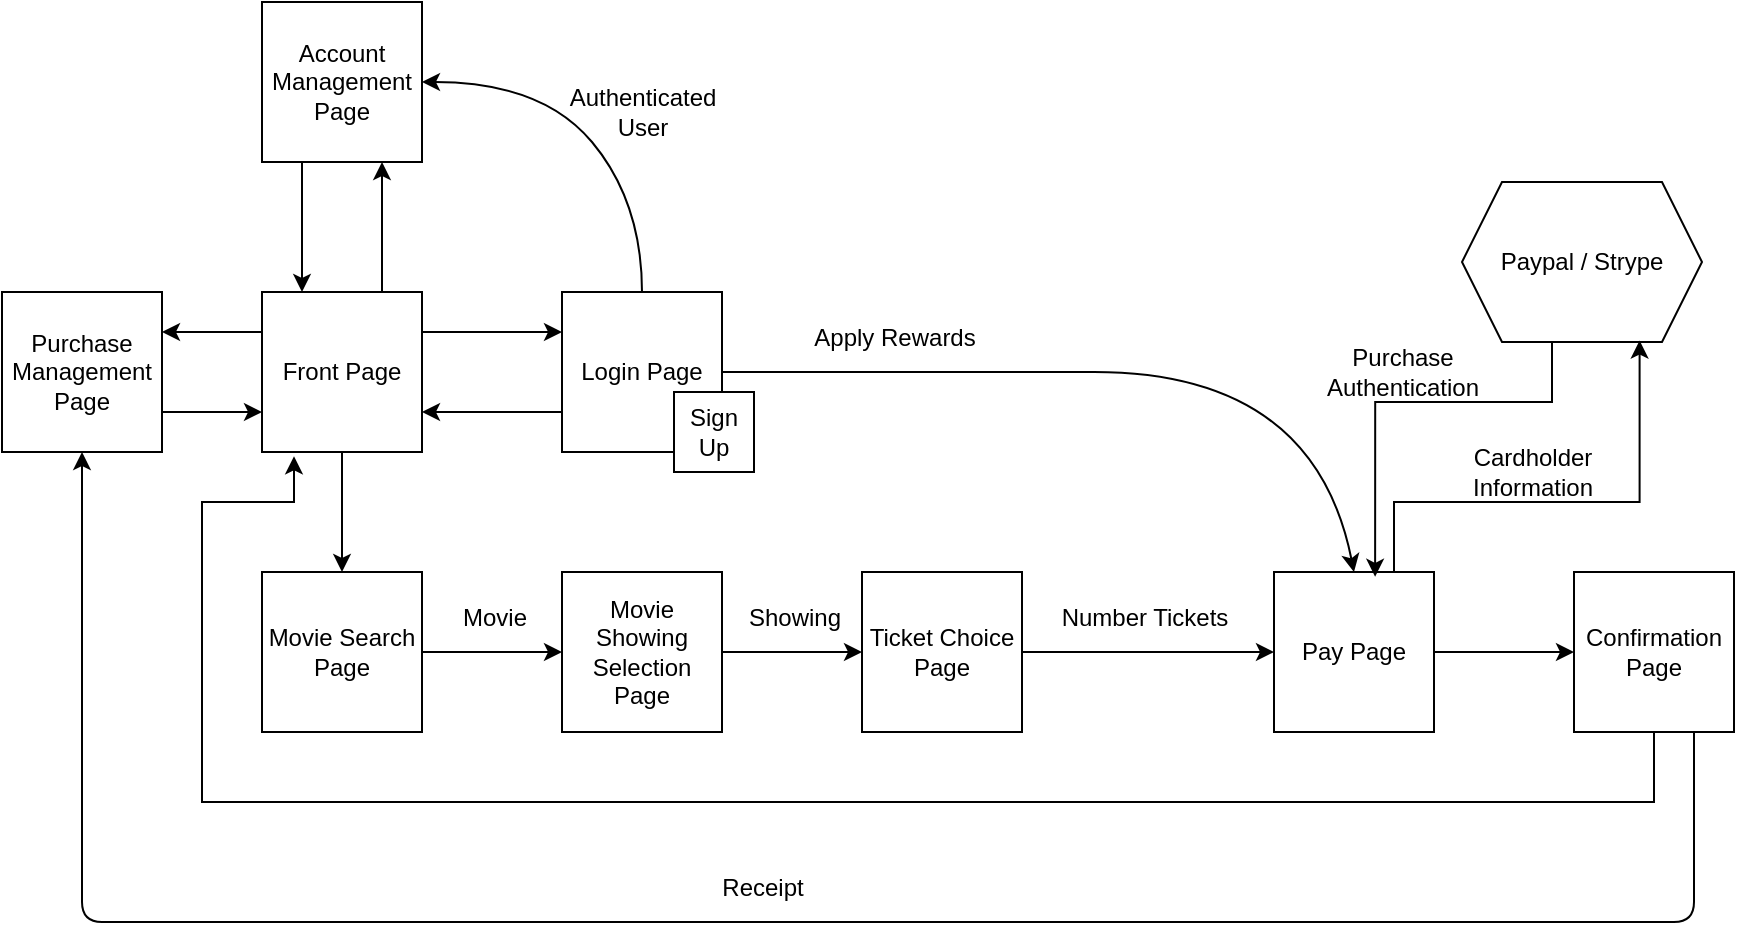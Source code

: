 <mxfile version="24.4.6" type="device">
  <diagram id="C5RBs43oDa-KdzZeNtuy" name="Page-1">
    <mxGraphModel dx="2012" dy="631" grid="1" gridSize="10" guides="1" tooltips="1" connect="1" arrows="1" fold="1" page="1" pageScale="1" pageWidth="827" pageHeight="1169" math="0" shadow="0">
      <root>
        <mxCell id="WIyWlLk6GJQsqaUBKTNV-0" />
        <mxCell id="WIyWlLk6GJQsqaUBKTNV-1" parent="WIyWlLk6GJQsqaUBKTNV-0" />
        <mxCell id="H5MK8KhDoymobD8tuytg-1" style="edgeStyle=orthogonalEdgeStyle;rounded=0;orthogonalLoop=1;jettySize=auto;html=1;exitX=0;exitY=0.75;exitDx=0;exitDy=0;entryX=1;entryY=0.75;entryDx=0;entryDy=0;" parent="WIyWlLk6GJQsqaUBKTNV-1" source="iirB-0-eKO_BmKqaWbKe-9" target="iirB-0-eKO_BmKqaWbKe-16" edge="1">
          <mxGeometry relative="1" as="geometry" />
        </mxCell>
        <mxCell id="iirB-0-eKO_BmKqaWbKe-9" value="Login Page" style="whiteSpace=wrap;html=1;aspect=fixed;" parent="WIyWlLk6GJQsqaUBKTNV-1" vertex="1">
          <mxGeometry x="210" y="475" width="80" height="80" as="geometry" />
        </mxCell>
        <mxCell id="iirB-0-eKO_BmKqaWbKe-19" style="edgeStyle=orthogonalEdgeStyle;rounded=0;orthogonalLoop=1;jettySize=auto;html=1;entryX=0;entryY=0.5;entryDx=0;entryDy=0;" parent="WIyWlLk6GJQsqaUBKTNV-1" source="iirB-0-eKO_BmKqaWbKe-10" target="iirB-0-eKO_BmKqaWbKe-12" edge="1">
          <mxGeometry relative="1" as="geometry" />
        </mxCell>
        <mxCell id="iirB-0-eKO_BmKqaWbKe-10" value="Pay Page" style="whiteSpace=wrap;html=1;aspect=fixed;" parent="WIyWlLk6GJQsqaUBKTNV-1" vertex="1">
          <mxGeometry x="566" y="615" width="80" height="80" as="geometry" />
        </mxCell>
        <mxCell id="iirB-0-eKO_BmKqaWbKe-15" style="edgeStyle=orthogonalEdgeStyle;rounded=0;orthogonalLoop=1;jettySize=auto;html=1;entryX=0;entryY=0.5;entryDx=0;entryDy=0;" parent="WIyWlLk6GJQsqaUBKTNV-1" source="iirB-0-eKO_BmKqaWbKe-11" target="iirB-0-eKO_BmKqaWbKe-14" edge="1">
          <mxGeometry relative="1" as="geometry" />
        </mxCell>
        <mxCell id="iirB-0-eKO_BmKqaWbKe-11" value="Movie Search Page" style="whiteSpace=wrap;html=1;aspect=fixed;" parent="WIyWlLk6GJQsqaUBKTNV-1" vertex="1">
          <mxGeometry x="60" y="615" width="80" height="80" as="geometry" />
        </mxCell>
        <mxCell id="MCwXKhWD-3lIwzJUcpHp-10" style="edgeStyle=orthogonalEdgeStyle;rounded=1;orthogonalLoop=1;jettySize=auto;html=1;exitX=0.75;exitY=1;exitDx=0;exitDy=0;curved=0;" edge="1" parent="WIyWlLk6GJQsqaUBKTNV-1" source="iirB-0-eKO_BmKqaWbKe-12" target="MCwXKhWD-3lIwzJUcpHp-4">
          <mxGeometry relative="1" as="geometry">
            <Array as="points">
              <mxPoint x="776" y="790" />
              <mxPoint x="-30" y="790" />
            </Array>
          </mxGeometry>
        </mxCell>
        <mxCell id="iirB-0-eKO_BmKqaWbKe-12" value="Confirmation Page" style="whiteSpace=wrap;html=1;aspect=fixed;" parent="WIyWlLk6GJQsqaUBKTNV-1" vertex="1">
          <mxGeometry x="716" y="615" width="80" height="80" as="geometry" />
        </mxCell>
        <mxCell id="iirB-0-eKO_BmKqaWbKe-18" style="edgeStyle=orthogonalEdgeStyle;rounded=0;orthogonalLoop=1;jettySize=auto;html=1;entryX=0;entryY=0.5;entryDx=0;entryDy=0;" parent="WIyWlLk6GJQsqaUBKTNV-1" source="iirB-0-eKO_BmKqaWbKe-13" target="iirB-0-eKO_BmKqaWbKe-10" edge="1">
          <mxGeometry relative="1" as="geometry" />
        </mxCell>
        <mxCell id="iirB-0-eKO_BmKqaWbKe-13" value="Ticket Choice Page" style="whiteSpace=wrap;html=1;aspect=fixed;" parent="WIyWlLk6GJQsqaUBKTNV-1" vertex="1">
          <mxGeometry x="360" y="615" width="80" height="80" as="geometry" />
        </mxCell>
        <mxCell id="iirB-0-eKO_BmKqaWbKe-17" style="edgeStyle=orthogonalEdgeStyle;rounded=0;orthogonalLoop=1;jettySize=auto;html=1;entryX=0;entryY=0.5;entryDx=0;entryDy=0;" parent="WIyWlLk6GJQsqaUBKTNV-1" source="iirB-0-eKO_BmKqaWbKe-14" target="iirB-0-eKO_BmKqaWbKe-13" edge="1">
          <mxGeometry relative="1" as="geometry" />
        </mxCell>
        <mxCell id="iirB-0-eKO_BmKqaWbKe-14" value="Movie Showing Selection Page" style="whiteSpace=wrap;html=1;aspect=fixed;" parent="WIyWlLk6GJQsqaUBKTNV-1" vertex="1">
          <mxGeometry x="210" y="615" width="80" height="80" as="geometry" />
        </mxCell>
        <mxCell id="iirB-0-eKO_BmKqaWbKe-20" style="edgeStyle=orthogonalEdgeStyle;rounded=0;orthogonalLoop=1;jettySize=auto;html=1;" parent="WIyWlLk6GJQsqaUBKTNV-1" source="iirB-0-eKO_BmKqaWbKe-16" target="iirB-0-eKO_BmKqaWbKe-11" edge="1">
          <mxGeometry relative="1" as="geometry" />
        </mxCell>
        <mxCell id="H5MK8KhDoymobD8tuytg-0" style="edgeStyle=orthogonalEdgeStyle;rounded=0;orthogonalLoop=1;jettySize=auto;html=1;exitX=1;exitY=0.25;exitDx=0;exitDy=0;entryX=0;entryY=0.25;entryDx=0;entryDy=0;" parent="WIyWlLk6GJQsqaUBKTNV-1" source="iirB-0-eKO_BmKqaWbKe-16" target="iirB-0-eKO_BmKqaWbKe-9" edge="1">
          <mxGeometry relative="1" as="geometry" />
        </mxCell>
        <mxCell id="MCwXKhWD-3lIwzJUcpHp-5" style="edgeStyle=orthogonalEdgeStyle;rounded=0;orthogonalLoop=1;jettySize=auto;html=1;exitX=0.75;exitY=0;exitDx=0;exitDy=0;entryX=0.75;entryY=1;entryDx=0;entryDy=0;" edge="1" parent="WIyWlLk6GJQsqaUBKTNV-1" source="iirB-0-eKO_BmKqaWbKe-16" target="MCwXKhWD-3lIwzJUcpHp-0">
          <mxGeometry relative="1" as="geometry" />
        </mxCell>
        <mxCell id="MCwXKhWD-3lIwzJUcpHp-7" style="edgeStyle=orthogonalEdgeStyle;rounded=0;orthogonalLoop=1;jettySize=auto;html=1;exitX=0;exitY=0.25;exitDx=0;exitDy=0;entryX=1;entryY=0.25;entryDx=0;entryDy=0;" edge="1" parent="WIyWlLk6GJQsqaUBKTNV-1" source="iirB-0-eKO_BmKqaWbKe-16" target="MCwXKhWD-3lIwzJUcpHp-4">
          <mxGeometry relative="1" as="geometry" />
        </mxCell>
        <mxCell id="iirB-0-eKO_BmKqaWbKe-16" value="Front Page" style="whiteSpace=wrap;html=1;aspect=fixed;" parent="WIyWlLk6GJQsqaUBKTNV-1" vertex="1">
          <mxGeometry x="60" y="475" width="80" height="80" as="geometry" />
        </mxCell>
        <mxCell id="iirB-0-eKO_BmKqaWbKe-21" value="Movie" style="text;html=1;align=center;verticalAlign=middle;resizable=0;points=[];autosize=1;strokeColor=none;fillColor=none;" parent="WIyWlLk6GJQsqaUBKTNV-1" vertex="1">
          <mxGeometry x="146" y="623" width="60" height="30" as="geometry" />
        </mxCell>
        <mxCell id="iirB-0-eKO_BmKqaWbKe-22" value="Showing" style="text;html=1;align=center;verticalAlign=middle;resizable=0;points=[];autosize=1;strokeColor=none;fillColor=none;" parent="WIyWlLk6GJQsqaUBKTNV-1" vertex="1">
          <mxGeometry x="291" y="623" width="70" height="30" as="geometry" />
        </mxCell>
        <mxCell id="iirB-0-eKO_BmKqaWbKe-25" value="Number Tickets" style="text;html=1;align=center;verticalAlign=middle;resizable=0;points=[];autosize=1;strokeColor=none;fillColor=none;" parent="WIyWlLk6GJQsqaUBKTNV-1" vertex="1">
          <mxGeometry x="446" y="623" width="110" height="30" as="geometry" />
        </mxCell>
        <mxCell id="iirB-0-eKO_BmKqaWbKe-29" value="Sign Up" style="whiteSpace=wrap;html=1;aspect=fixed;" parent="WIyWlLk6GJQsqaUBKTNV-1" vertex="1">
          <mxGeometry x="266" y="525" width="40" height="40" as="geometry" />
        </mxCell>
        <mxCell id="H5MK8KhDoymobD8tuytg-3" value="" style="curved=1;endArrow=classic;html=1;rounded=0;exitX=1;exitY=0.5;exitDx=0;exitDy=0;entryX=0.5;entryY=0;entryDx=0;entryDy=0;" parent="WIyWlLk6GJQsqaUBKTNV-1" source="iirB-0-eKO_BmKqaWbKe-9" target="iirB-0-eKO_BmKqaWbKe-10" edge="1">
          <mxGeometry width="50" height="50" relative="1" as="geometry">
            <mxPoint x="316" y="515" as="sourcePoint" />
            <mxPoint x="366" y="465" as="targetPoint" />
            <Array as="points">
              <mxPoint x="366" y="515" />
              <mxPoint x="586" y="515" />
            </Array>
          </mxGeometry>
        </mxCell>
        <mxCell id="H5MK8KhDoymobD8tuytg-4" value="Apply Rewards" style="text;html=1;align=center;verticalAlign=middle;resizable=0;points=[];autosize=1;strokeColor=none;fillColor=none;" parent="WIyWlLk6GJQsqaUBKTNV-1" vertex="1">
          <mxGeometry x="326" y="483" width="100" height="30" as="geometry" />
        </mxCell>
        <mxCell id="MCwXKhWD-3lIwzJUcpHp-6" style="edgeStyle=orthogonalEdgeStyle;rounded=0;orthogonalLoop=1;jettySize=auto;html=1;exitX=0.25;exitY=1;exitDx=0;exitDy=0;entryX=0.25;entryY=0;entryDx=0;entryDy=0;" edge="1" parent="WIyWlLk6GJQsqaUBKTNV-1" source="MCwXKhWD-3lIwzJUcpHp-0" target="iirB-0-eKO_BmKqaWbKe-16">
          <mxGeometry relative="1" as="geometry" />
        </mxCell>
        <mxCell id="MCwXKhWD-3lIwzJUcpHp-0" value="Account Management Page" style="whiteSpace=wrap;html=1;aspect=fixed;" vertex="1" parent="WIyWlLk6GJQsqaUBKTNV-1">
          <mxGeometry x="60" y="330" width="80" height="80" as="geometry" />
        </mxCell>
        <mxCell id="MCwXKhWD-3lIwzJUcpHp-2" value="" style="curved=1;endArrow=classic;html=1;rounded=0;exitX=0.5;exitY=0;exitDx=0;exitDy=0;entryX=1;entryY=0.5;entryDx=0;entryDy=0;" edge="1" parent="WIyWlLk6GJQsqaUBKTNV-1" source="iirB-0-eKO_BmKqaWbKe-9" target="MCwXKhWD-3lIwzJUcpHp-0">
          <mxGeometry width="50" height="50" relative="1" as="geometry">
            <mxPoint x="240" y="430" as="sourcePoint" />
            <mxPoint x="290" y="380" as="targetPoint" />
            <Array as="points">
              <mxPoint x="250" y="430" />
              <mxPoint x="200" y="370" />
            </Array>
          </mxGeometry>
        </mxCell>
        <mxCell id="MCwXKhWD-3lIwzJUcpHp-3" value="Authenticated&lt;div&gt;User&lt;/div&gt;" style="text;html=1;align=center;verticalAlign=middle;resizable=0;points=[];autosize=1;strokeColor=none;fillColor=none;" vertex="1" parent="WIyWlLk6GJQsqaUBKTNV-1">
          <mxGeometry x="200" y="365" width="100" height="40" as="geometry" />
        </mxCell>
        <mxCell id="MCwXKhWD-3lIwzJUcpHp-8" style="edgeStyle=orthogonalEdgeStyle;rounded=0;orthogonalLoop=1;jettySize=auto;html=1;exitX=1;exitY=0.75;exitDx=0;exitDy=0;entryX=0;entryY=0.75;entryDx=0;entryDy=0;" edge="1" parent="WIyWlLk6GJQsqaUBKTNV-1" source="MCwXKhWD-3lIwzJUcpHp-4" target="iirB-0-eKO_BmKqaWbKe-16">
          <mxGeometry relative="1" as="geometry" />
        </mxCell>
        <mxCell id="MCwXKhWD-3lIwzJUcpHp-4" value="Purchase Management Page" style="whiteSpace=wrap;html=1;aspect=fixed;" vertex="1" parent="WIyWlLk6GJQsqaUBKTNV-1">
          <mxGeometry x="-70" y="475" width="80" height="80" as="geometry" />
        </mxCell>
        <mxCell id="MCwXKhWD-3lIwzJUcpHp-9" style="edgeStyle=orthogonalEdgeStyle;rounded=0;orthogonalLoop=1;jettySize=auto;html=1;entryX=0.2;entryY=1.027;entryDx=0;entryDy=0;entryPerimeter=0;" edge="1" parent="WIyWlLk6GJQsqaUBKTNV-1" source="iirB-0-eKO_BmKqaWbKe-12" target="iirB-0-eKO_BmKqaWbKe-16">
          <mxGeometry relative="1" as="geometry">
            <Array as="points">
              <mxPoint x="756" y="730" />
              <mxPoint x="30" y="730" />
              <mxPoint x="30" y="580" />
              <mxPoint x="76" y="580" />
            </Array>
          </mxGeometry>
        </mxCell>
        <mxCell id="MCwXKhWD-3lIwzJUcpHp-11" value="Receipt" style="text;html=1;align=center;verticalAlign=middle;resizable=0;points=[];autosize=1;strokeColor=none;fillColor=none;" vertex="1" parent="WIyWlLk6GJQsqaUBKTNV-1">
          <mxGeometry x="280" y="758" width="60" height="30" as="geometry" />
        </mxCell>
        <mxCell id="MCwXKhWD-3lIwzJUcpHp-13" value="Paypal / Strype" style="shape=hexagon;perimeter=hexagonPerimeter2;whiteSpace=wrap;html=1;fixedSize=1;" vertex="1" parent="WIyWlLk6GJQsqaUBKTNV-1">
          <mxGeometry x="660" y="420" width="120" height="80" as="geometry" />
        </mxCell>
        <mxCell id="MCwXKhWD-3lIwzJUcpHp-17" style="edgeStyle=orthogonalEdgeStyle;rounded=0;orthogonalLoop=1;jettySize=auto;html=1;exitX=0.75;exitY=0;exitDx=0;exitDy=0;entryX=0.74;entryY=0.991;entryDx=0;entryDy=0;entryPerimeter=0;" edge="1" parent="WIyWlLk6GJQsqaUBKTNV-1" source="iirB-0-eKO_BmKqaWbKe-10" target="MCwXKhWD-3lIwzJUcpHp-13">
          <mxGeometry relative="1" as="geometry">
            <Array as="points">
              <mxPoint x="626" y="580" />
              <mxPoint x="749" y="580" />
            </Array>
          </mxGeometry>
        </mxCell>
        <mxCell id="MCwXKhWD-3lIwzJUcpHp-18" style="edgeStyle=orthogonalEdgeStyle;rounded=0;orthogonalLoop=1;jettySize=auto;html=1;exitX=0.375;exitY=1;exitDx=0;exitDy=0;entryX=0.632;entryY=0.03;entryDx=0;entryDy=0;entryPerimeter=0;" edge="1" parent="WIyWlLk6GJQsqaUBKTNV-1" source="MCwXKhWD-3lIwzJUcpHp-13" target="iirB-0-eKO_BmKqaWbKe-10">
          <mxGeometry relative="1" as="geometry">
            <Array as="points">
              <mxPoint x="705" y="530" />
              <mxPoint x="617" y="530" />
            </Array>
          </mxGeometry>
        </mxCell>
        <mxCell id="MCwXKhWD-3lIwzJUcpHp-19" value="Cardholder&lt;div&gt;Information&lt;/div&gt;" style="text;html=1;align=center;verticalAlign=middle;resizable=0;points=[];autosize=1;strokeColor=none;fillColor=none;" vertex="1" parent="WIyWlLk6GJQsqaUBKTNV-1">
          <mxGeometry x="655" y="545" width="80" height="40" as="geometry" />
        </mxCell>
        <mxCell id="MCwXKhWD-3lIwzJUcpHp-20" value="Purchase&lt;div&gt;Authentication&lt;/div&gt;" style="text;html=1;align=center;verticalAlign=middle;resizable=0;points=[];autosize=1;strokeColor=none;fillColor=none;" vertex="1" parent="WIyWlLk6GJQsqaUBKTNV-1">
          <mxGeometry x="580" y="495" width="100" height="40" as="geometry" />
        </mxCell>
      </root>
    </mxGraphModel>
  </diagram>
</mxfile>
